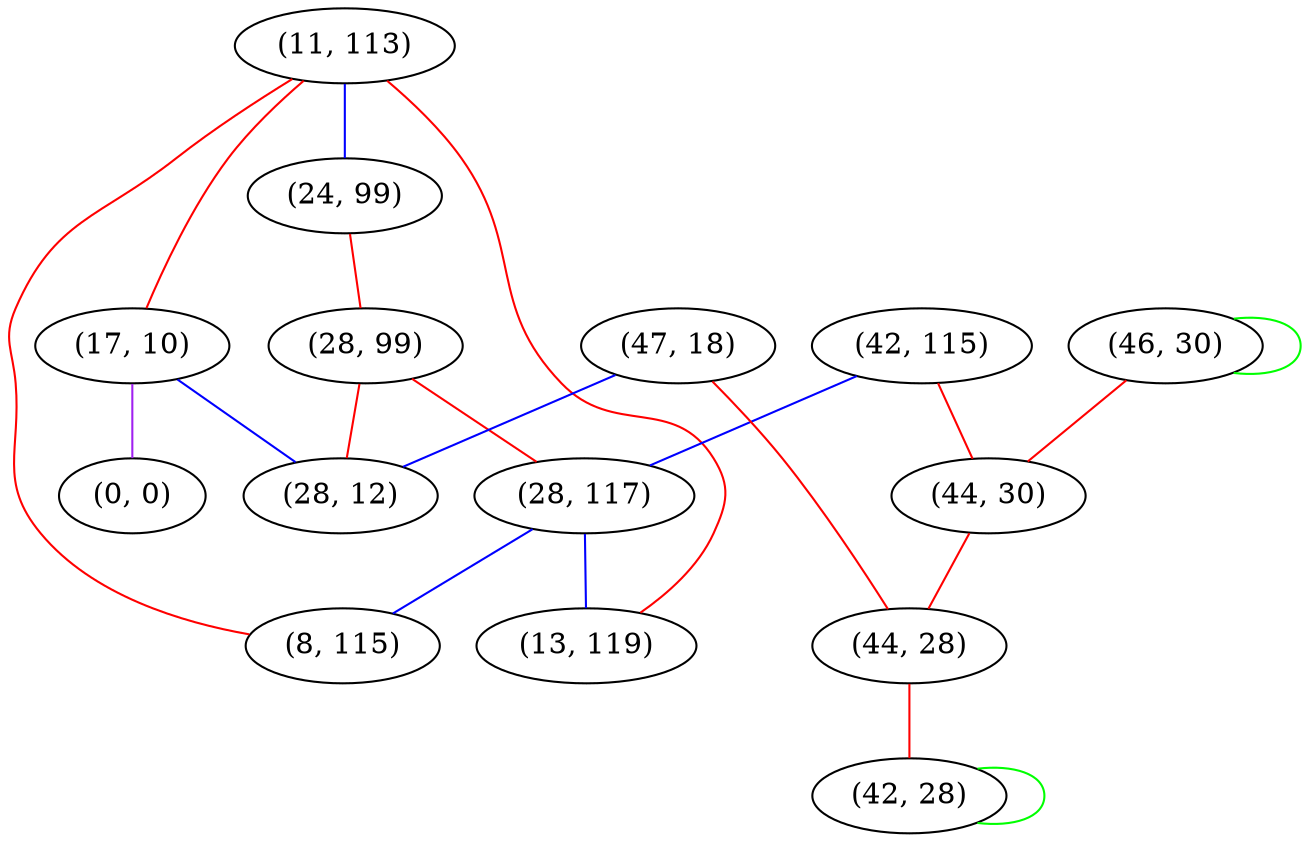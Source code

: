 graph "" {
"(11, 113)";
"(46, 30)";
"(17, 10)";
"(42, 115)";
"(24, 99)";
"(28, 99)";
"(28, 117)";
"(8, 115)";
"(13, 119)";
"(44, 30)";
"(47, 18)";
"(0, 0)";
"(44, 28)";
"(28, 12)";
"(42, 28)";
"(11, 113)" -- "(17, 10)"  [color=red, key=0, weight=1];
"(11, 113)" -- "(8, 115)"  [color=red, key=0, weight=1];
"(11, 113)" -- "(13, 119)"  [color=red, key=0, weight=1];
"(11, 113)" -- "(24, 99)"  [color=blue, key=0, weight=3];
"(46, 30)" -- "(44, 30)"  [color=red, key=0, weight=1];
"(46, 30)" -- "(46, 30)"  [color=green, key=0, weight=2];
"(17, 10)" -- "(28, 12)"  [color=blue, key=0, weight=3];
"(17, 10)" -- "(0, 0)"  [color=purple, key=0, weight=4];
"(42, 115)" -- "(28, 117)"  [color=blue, key=0, weight=3];
"(42, 115)" -- "(44, 30)"  [color=red, key=0, weight=1];
"(24, 99)" -- "(28, 99)"  [color=red, key=0, weight=1];
"(28, 99)" -- "(28, 117)"  [color=red, key=0, weight=1];
"(28, 99)" -- "(28, 12)"  [color=red, key=0, weight=1];
"(28, 117)" -- "(8, 115)"  [color=blue, key=0, weight=3];
"(28, 117)" -- "(13, 119)"  [color=blue, key=0, weight=3];
"(44, 30)" -- "(44, 28)"  [color=red, key=0, weight=1];
"(47, 18)" -- "(44, 28)"  [color=red, key=0, weight=1];
"(47, 18)" -- "(28, 12)"  [color=blue, key=0, weight=3];
"(44, 28)" -- "(42, 28)"  [color=red, key=0, weight=1];
"(42, 28)" -- "(42, 28)"  [color=green, key=0, weight=2];
}

